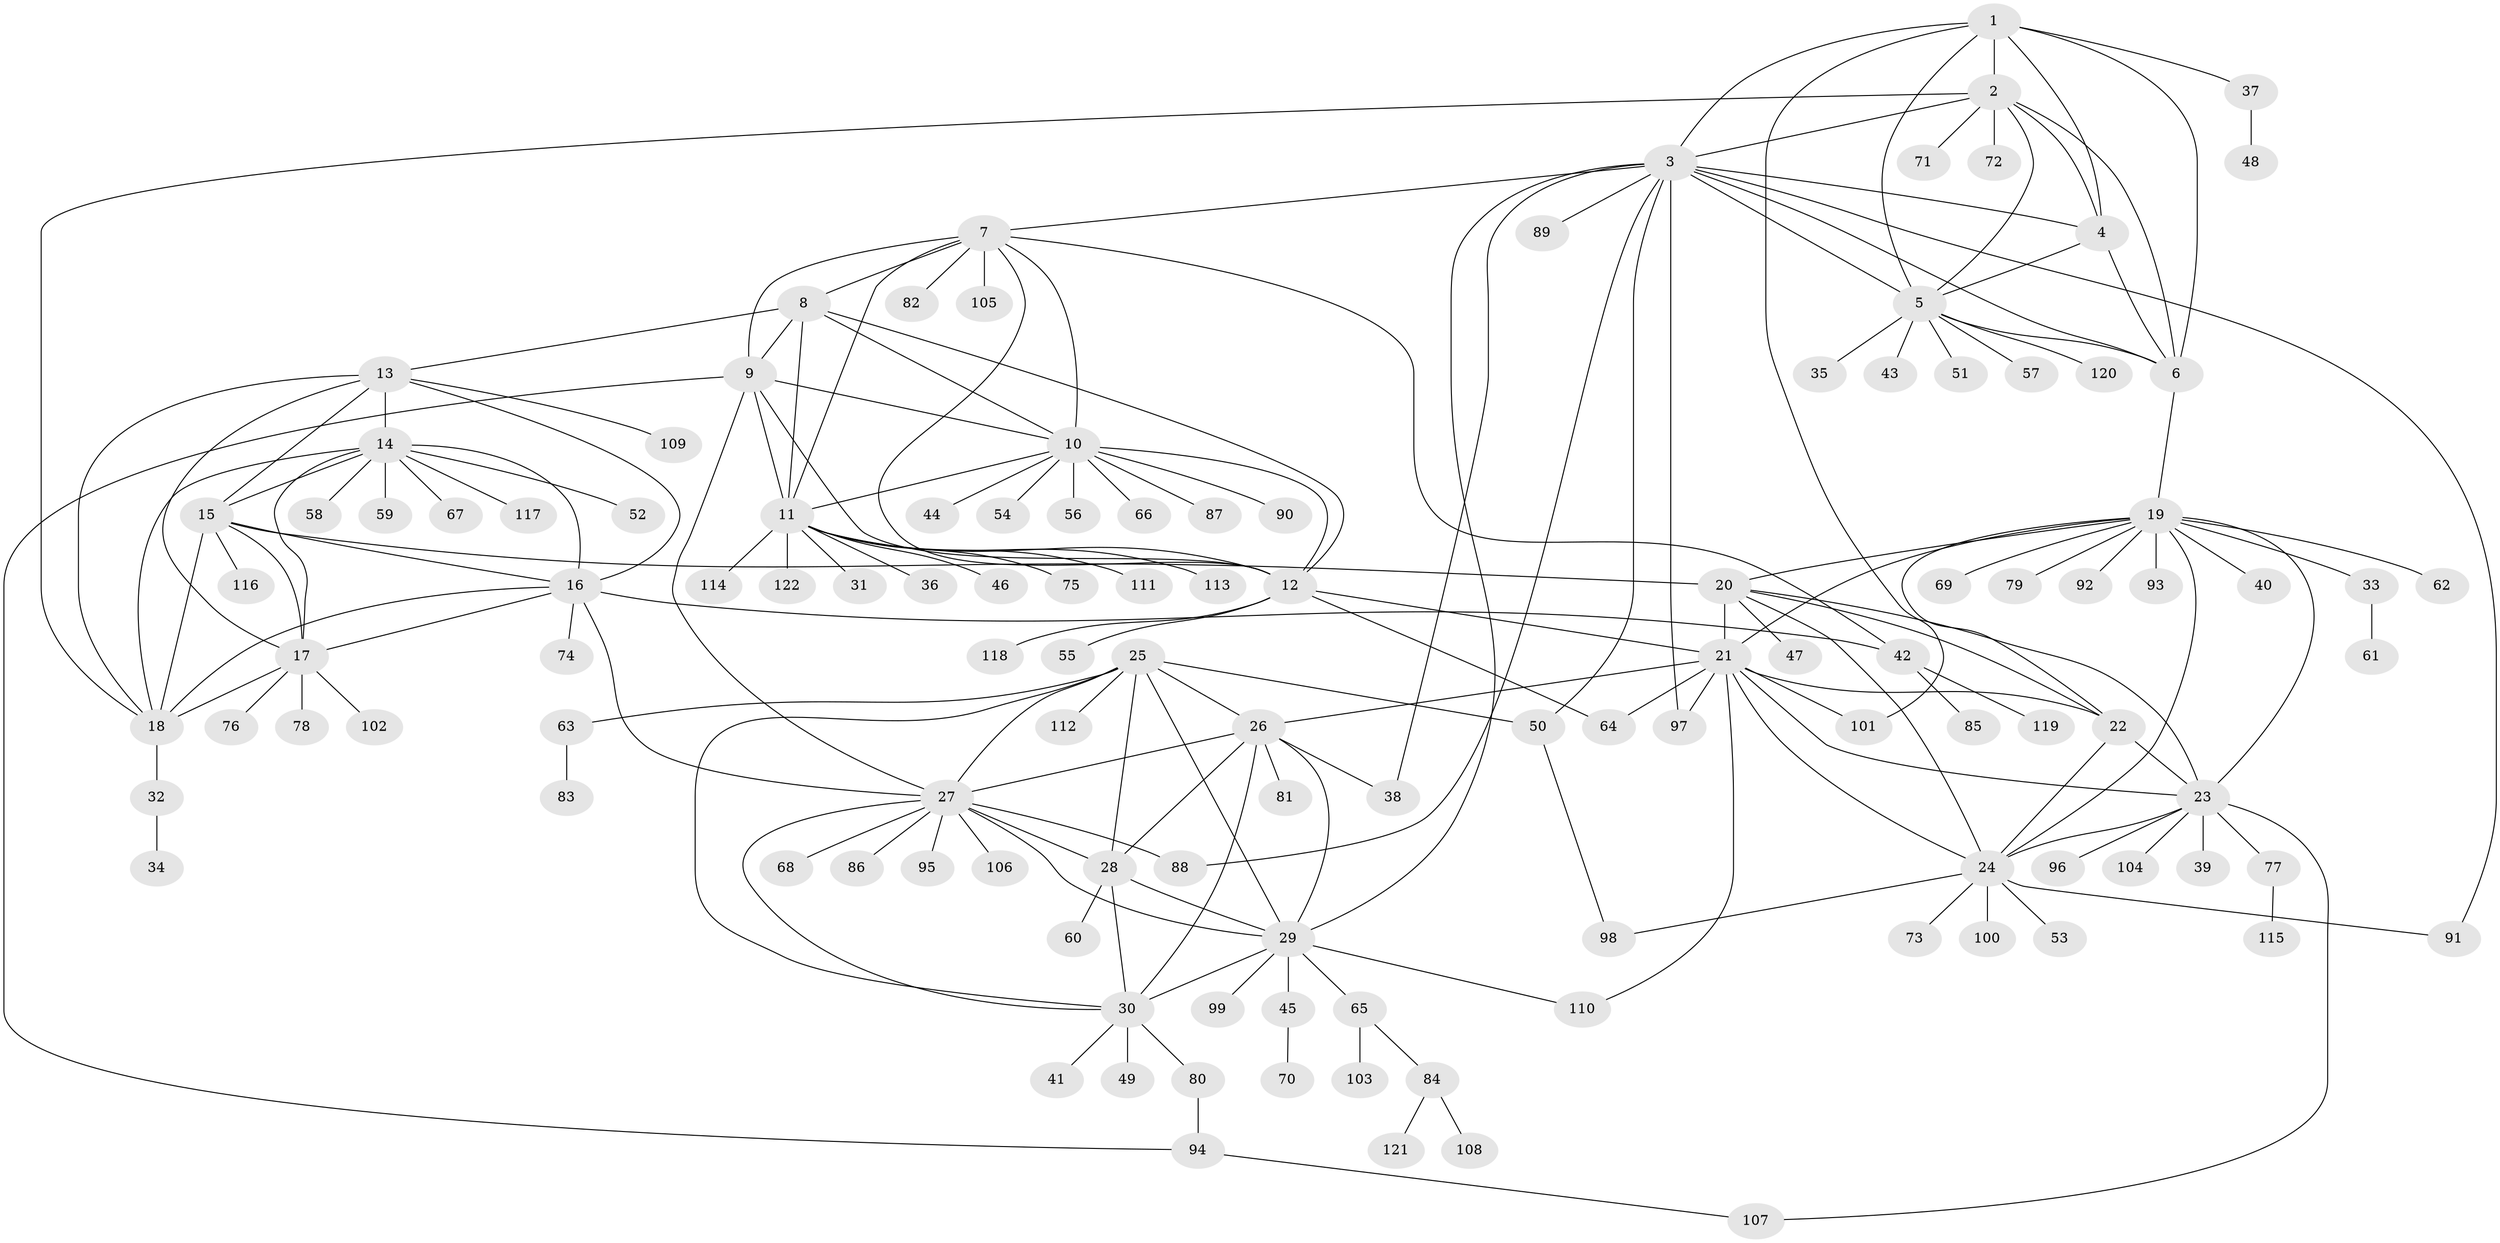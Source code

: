 // coarse degree distribution, {6: 0.052083333333333336, 11: 0.020833333333333332, 9: 0.0625, 5: 0.03125, 10: 0.020833333333333332, 16: 0.010416666666666666, 8: 0.041666666666666664, 12: 0.010416666666666666, 7: 0.010416666666666666, 1: 0.6041666666666666, 2: 0.11458333333333333, 3: 0.020833333333333332}
// Generated by graph-tools (version 1.1) at 2025/52/02/27/25 19:52:19]
// undirected, 122 vertices, 189 edges
graph export_dot {
graph [start="1"]
  node [color=gray90,style=filled];
  1;
  2;
  3;
  4;
  5;
  6;
  7;
  8;
  9;
  10;
  11;
  12;
  13;
  14;
  15;
  16;
  17;
  18;
  19;
  20;
  21;
  22;
  23;
  24;
  25;
  26;
  27;
  28;
  29;
  30;
  31;
  32;
  33;
  34;
  35;
  36;
  37;
  38;
  39;
  40;
  41;
  42;
  43;
  44;
  45;
  46;
  47;
  48;
  49;
  50;
  51;
  52;
  53;
  54;
  55;
  56;
  57;
  58;
  59;
  60;
  61;
  62;
  63;
  64;
  65;
  66;
  67;
  68;
  69;
  70;
  71;
  72;
  73;
  74;
  75;
  76;
  77;
  78;
  79;
  80;
  81;
  82;
  83;
  84;
  85;
  86;
  87;
  88;
  89;
  90;
  91;
  92;
  93;
  94;
  95;
  96;
  97;
  98;
  99;
  100;
  101;
  102;
  103;
  104;
  105;
  106;
  107;
  108;
  109;
  110;
  111;
  112;
  113;
  114;
  115;
  116;
  117;
  118;
  119;
  120;
  121;
  122;
  1 -- 2;
  1 -- 3;
  1 -- 4;
  1 -- 5;
  1 -- 6;
  1 -- 37;
  1 -- 101;
  2 -- 3;
  2 -- 4;
  2 -- 5;
  2 -- 6;
  2 -- 18;
  2 -- 71;
  2 -- 72;
  3 -- 4;
  3 -- 5;
  3 -- 6;
  3 -- 7;
  3 -- 29;
  3 -- 38;
  3 -- 50;
  3 -- 88;
  3 -- 89;
  3 -- 91;
  3 -- 97;
  4 -- 5;
  4 -- 6;
  5 -- 6;
  5 -- 35;
  5 -- 43;
  5 -- 51;
  5 -- 57;
  5 -- 120;
  6 -- 19;
  7 -- 8;
  7 -- 9;
  7 -- 10;
  7 -- 11;
  7 -- 12;
  7 -- 42;
  7 -- 82;
  7 -- 105;
  8 -- 9;
  8 -- 10;
  8 -- 11;
  8 -- 12;
  8 -- 13;
  9 -- 10;
  9 -- 11;
  9 -- 12;
  9 -- 27;
  9 -- 94;
  10 -- 11;
  10 -- 12;
  10 -- 44;
  10 -- 54;
  10 -- 56;
  10 -- 66;
  10 -- 87;
  10 -- 90;
  11 -- 12;
  11 -- 31;
  11 -- 36;
  11 -- 46;
  11 -- 75;
  11 -- 111;
  11 -- 113;
  11 -- 114;
  11 -- 122;
  12 -- 21;
  12 -- 55;
  12 -- 64;
  12 -- 118;
  13 -- 14;
  13 -- 15;
  13 -- 16;
  13 -- 17;
  13 -- 18;
  13 -- 109;
  14 -- 15;
  14 -- 16;
  14 -- 17;
  14 -- 18;
  14 -- 52;
  14 -- 58;
  14 -- 59;
  14 -- 67;
  14 -- 117;
  15 -- 16;
  15 -- 17;
  15 -- 18;
  15 -- 20;
  15 -- 116;
  16 -- 17;
  16 -- 18;
  16 -- 27;
  16 -- 42;
  16 -- 74;
  17 -- 18;
  17 -- 76;
  17 -- 78;
  17 -- 102;
  18 -- 32;
  19 -- 20;
  19 -- 21;
  19 -- 22;
  19 -- 23;
  19 -- 24;
  19 -- 33;
  19 -- 40;
  19 -- 62;
  19 -- 69;
  19 -- 79;
  19 -- 92;
  19 -- 93;
  20 -- 21;
  20 -- 22;
  20 -- 23;
  20 -- 24;
  20 -- 47;
  21 -- 22;
  21 -- 23;
  21 -- 24;
  21 -- 26;
  21 -- 64;
  21 -- 97;
  21 -- 101;
  21 -- 110;
  22 -- 23;
  22 -- 24;
  23 -- 24;
  23 -- 39;
  23 -- 77;
  23 -- 96;
  23 -- 104;
  23 -- 107;
  24 -- 53;
  24 -- 73;
  24 -- 91;
  24 -- 98;
  24 -- 100;
  25 -- 26;
  25 -- 27;
  25 -- 28;
  25 -- 29;
  25 -- 30;
  25 -- 50;
  25 -- 63;
  25 -- 112;
  26 -- 27;
  26 -- 28;
  26 -- 29;
  26 -- 30;
  26 -- 38;
  26 -- 81;
  27 -- 28;
  27 -- 29;
  27 -- 30;
  27 -- 68;
  27 -- 86;
  27 -- 88;
  27 -- 95;
  27 -- 106;
  28 -- 29;
  28 -- 30;
  28 -- 60;
  29 -- 30;
  29 -- 45;
  29 -- 65;
  29 -- 99;
  29 -- 110;
  30 -- 41;
  30 -- 49;
  30 -- 80;
  32 -- 34;
  33 -- 61;
  37 -- 48;
  42 -- 85;
  42 -- 119;
  45 -- 70;
  50 -- 98;
  63 -- 83;
  65 -- 84;
  65 -- 103;
  77 -- 115;
  80 -- 94;
  84 -- 108;
  84 -- 121;
  94 -- 107;
}
